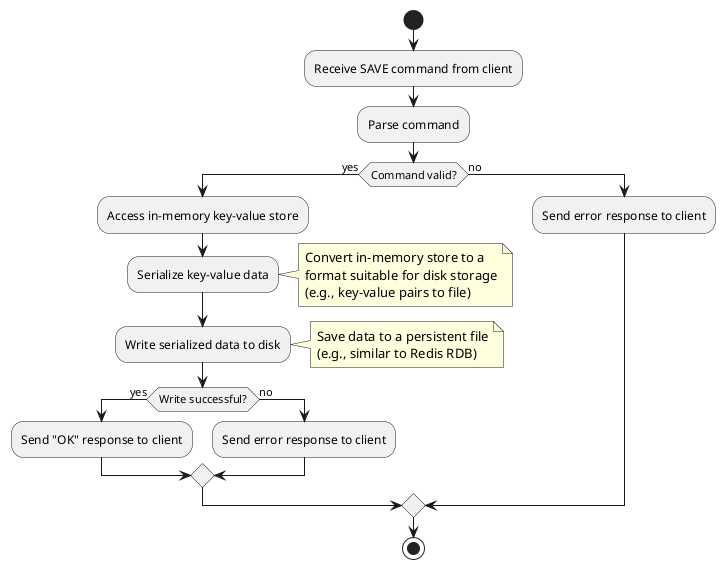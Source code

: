 @startuml
start

:Receive SAVE command from client;

:Parse command;

if (Command valid?) then (yes)
  :Access in-memory key-value store;
  
  :Serialize key-value data;
  note right
    Convert in-memory store to a
    format suitable for disk storage
    (e.g., key-value pairs to file)
  end note

  :Write serialized data to disk;
  note right
    Save data to a persistent file
    (e.g., similar to Redis RDB)
  end note

  if (Write successful?) then (yes)
    :Send "OK" response to client;
  else (no)
    :Send error response to client;
  endif
else (no)
  :Send error response to client;
endif

stop
@enduml